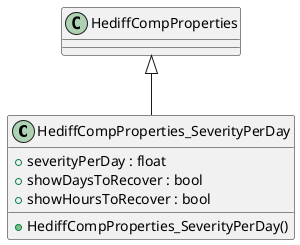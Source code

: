 @startuml
class HediffCompProperties_SeverityPerDay {
    + severityPerDay : float
    + showDaysToRecover : bool
    + showHoursToRecover : bool
    + HediffCompProperties_SeverityPerDay()
}
HediffCompProperties <|-- HediffCompProperties_SeverityPerDay
@enduml
